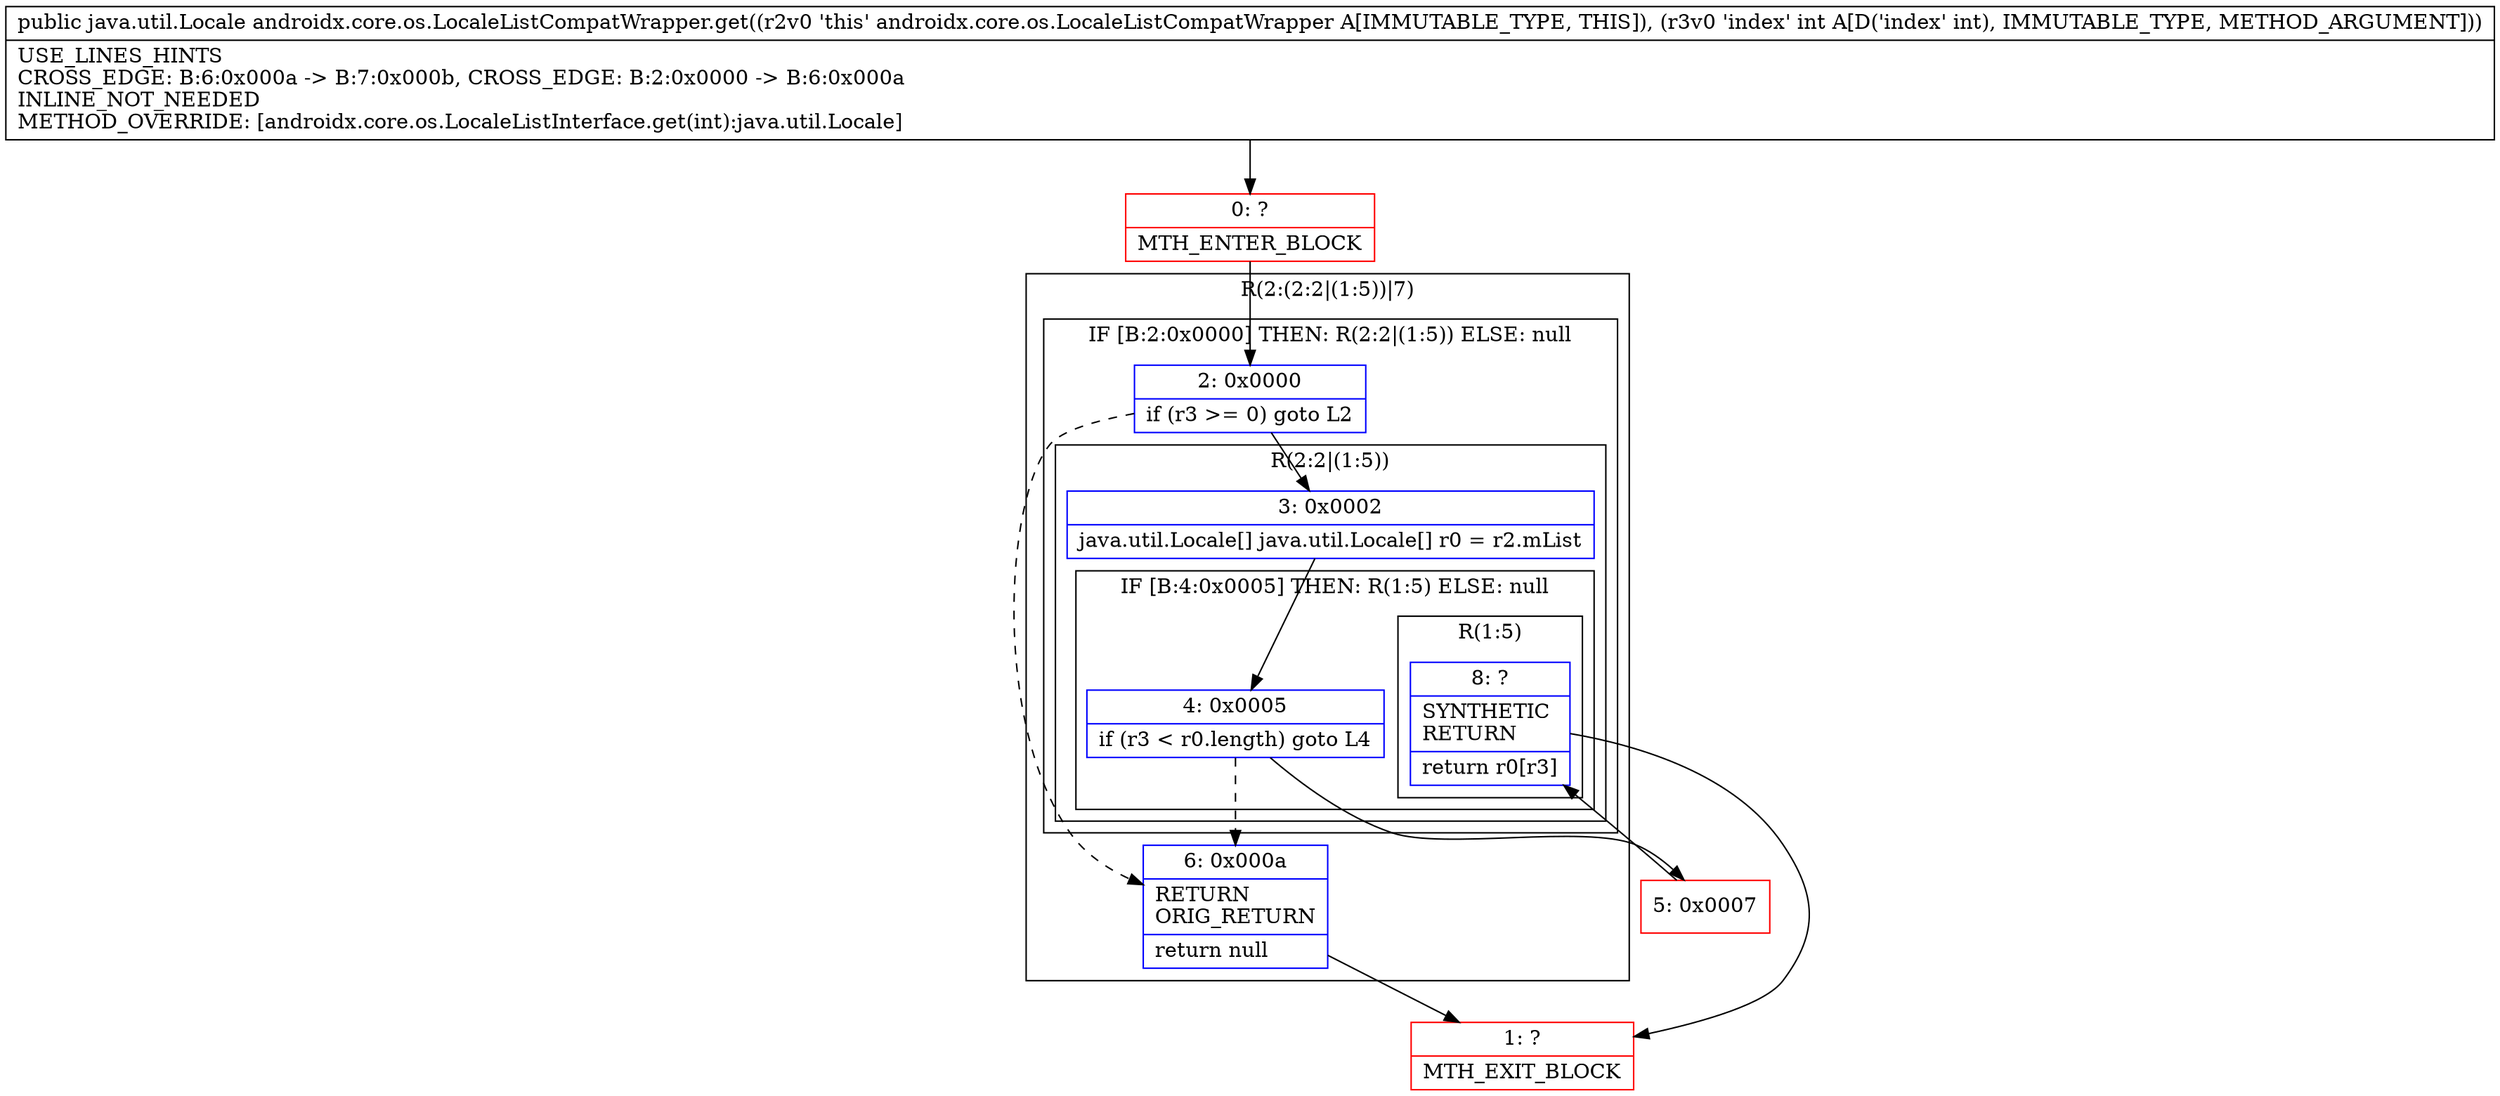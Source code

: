 digraph "CFG forandroidx.core.os.LocaleListCompatWrapper.get(I)Ljava\/util\/Locale;" {
subgraph cluster_Region_1921688362 {
label = "R(2:(2:2|(1:5))|7)";
node [shape=record,color=blue];
subgraph cluster_IfRegion_811911339 {
label = "IF [B:2:0x0000] THEN: R(2:2|(1:5)) ELSE: null";
node [shape=record,color=blue];
Node_2 [shape=record,label="{2\:\ 0x0000|if (r3 \>= 0) goto L2\l}"];
subgraph cluster_Region_992903625 {
label = "R(2:2|(1:5))";
node [shape=record,color=blue];
Node_3 [shape=record,label="{3\:\ 0x0002|java.util.Locale[] java.util.Locale[] r0 = r2.mList\l}"];
subgraph cluster_IfRegion_580865457 {
label = "IF [B:4:0x0005] THEN: R(1:5) ELSE: null";
node [shape=record,color=blue];
Node_4 [shape=record,label="{4\:\ 0x0005|if (r3 \< r0.length) goto L4\l}"];
subgraph cluster_Region_1672944756 {
label = "R(1:5)";
node [shape=record,color=blue];
Node_8 [shape=record,label="{8\:\ ?|SYNTHETIC\lRETURN\l|return r0[r3]\l}"];
}
}
}
}
Node_6 [shape=record,label="{6\:\ 0x000a|RETURN\lORIG_RETURN\l|return null\l}"];
}
Node_0 [shape=record,color=red,label="{0\:\ ?|MTH_ENTER_BLOCK\l}"];
Node_5 [shape=record,color=red,label="{5\:\ 0x0007}"];
Node_1 [shape=record,color=red,label="{1\:\ ?|MTH_EXIT_BLOCK\l}"];
MethodNode[shape=record,label="{public java.util.Locale androidx.core.os.LocaleListCompatWrapper.get((r2v0 'this' androidx.core.os.LocaleListCompatWrapper A[IMMUTABLE_TYPE, THIS]), (r3v0 'index' int A[D('index' int), IMMUTABLE_TYPE, METHOD_ARGUMENT]))  | USE_LINES_HINTS\lCROSS_EDGE: B:6:0x000a \-\> B:7:0x000b, CROSS_EDGE: B:2:0x0000 \-\> B:6:0x000a\lINLINE_NOT_NEEDED\lMETHOD_OVERRIDE: [androidx.core.os.LocaleListInterface.get(int):java.util.Locale]\l}"];
MethodNode -> Node_0;Node_2 -> Node_3;
Node_2 -> Node_6[style=dashed];
Node_3 -> Node_4;
Node_4 -> Node_5;
Node_4 -> Node_6[style=dashed];
Node_8 -> Node_1;
Node_6 -> Node_1;
Node_0 -> Node_2;
Node_5 -> Node_8;
}

